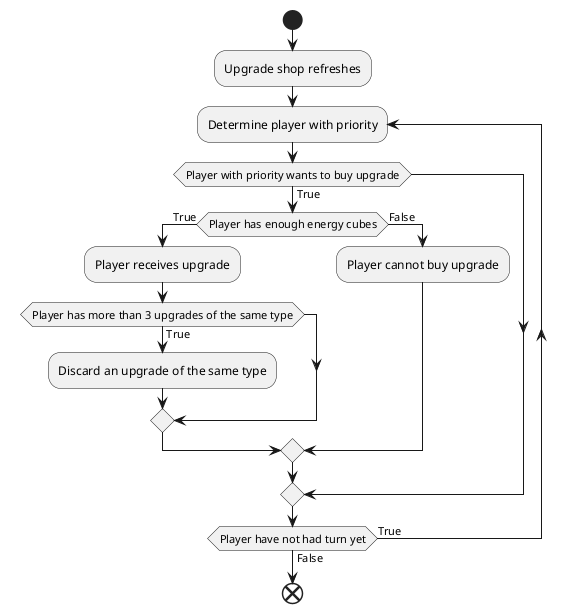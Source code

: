 @startuml upgradephase
start
:Upgrade shop refreshes;
repeat :Determine player with priority;
if (Player with priority wants to buy upgrade) then (True)
    if (Player has enough energy cubes) then (True)
        :Player receives upgrade;
        if (Player has more than 3 upgrades of the same type) then (True)
            :Discard an upgrade of the same type;
        endif
    else (False)
        :Player cannot buy upgrade;
    endif
endif
repeat while (Player have not had turn yet) is (True) not (False)
end
@enduml